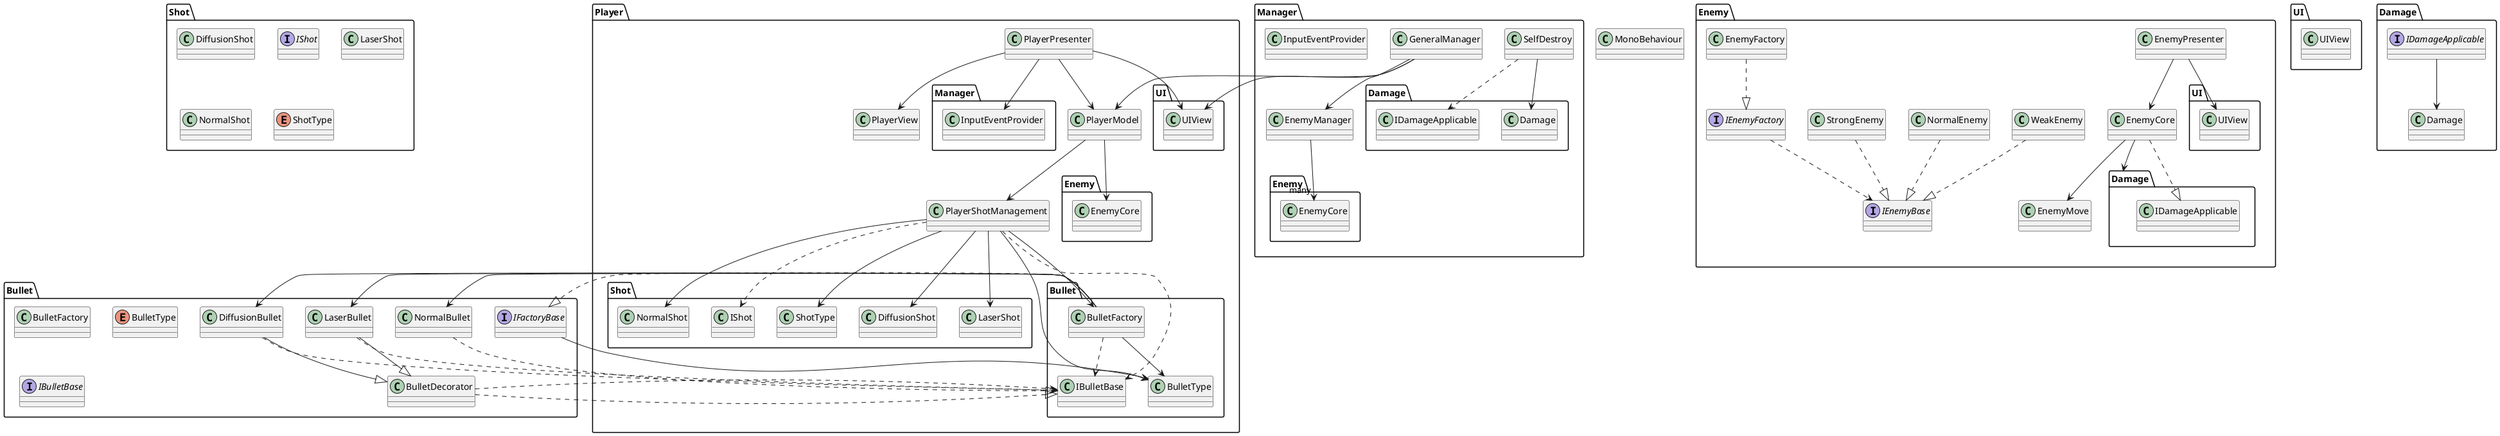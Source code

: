 ﻿@startuml
class MonoBehaviour



namespace Player {
PlayerModel -->PlayerShotManagement
PlayerModel --> Enemy.EnemyCore
PlayerPresenter --> PlayerModel
PlayerPresenter --> PlayerView
PlayerPresenter --> UI.UIView
PlayerShotManagement ..> Shot.IShot
PlayerShotManagement --> Shot.NormalShot
PlayerShotManagement --> Shot.LaserShot
PlayerShotManagement --> Shot.DiffusionShot
PlayerShotManagement --> Bullet.BulletFactory
PlayerShotManagement ..> Bullet.IBulletBase
PlayerShotManagement --> Bullet.BulletType
PlayerShotManagement --> Shot.ShotType
PlayerPresenter --> Manager.InputEventProvider

class PlayerModel
class PlayerPresenter
class PlayerShotManagement
class PlayerView
}
namespace Manager{
EnemyManager --> "many" Enemy.EnemyCore
GeneralManager --> EnemyManager
GeneralManager --> Player.PlayerModel
GeneralManager --> UIView
SelfDestroy --> Damage.Damage
SelfDestroy ..> Damage.IDamageApplicable


class InputEventProvider
class EnemyManager
class GeneralManager
class SelfDestroy 
}

namespace Enemy{
EnemyCore ..|> Damage.IDamageApplicable
EnemyCore --> EnemyMove
EnemyCore --> Damage
EnemyPresenter --> EnemyCore
EnemyPresenter -->UI.UIView
WeakEnemy ..|> IEnemyBase
NormalEnemy ..|> IEnemyBase
StrongEnemy ..|> IEnemyBase
EnemyFactory ..|> IEnemyFactory
IEnemyFactory ..> IEnemyBase

class EnemyCore
class EnemyMove
class EnemyPresenter
interface IEnemyBase
interface IEnemyFactory
class WeakEnemy
class NormalEnemy
class StrongEnemy
class EnemyFactory
}

namespace Shot{
class DiffusionShot
interface IShot
class LaserShot
class NormalShot
enum ShotType
}

namespace Bullet{
BulletDecorator ..|> IBulletBase
BulletDecorator ..> IBulletBase
BulletFactory ..|> IFactoryBase
BulletFactory --> NormalBullet
BulletFactory --> LaserBullet
BulletFactory --> DiffusionBullet
BulletFactory --> BulletType
BulletFactory ..> IBulletBase
DiffusionBullet --|> BulletDecorator
DiffusionBullet ..> IBulletBase
IFactoryBase -->BulletType
LaserBullet --|> BulletDecorator
LaserBullet ..> IBulletBase
NormalBullet ..|> IBulletBase


class BulletDecorator
class BulletFactory
enum BulletType
class DiffusionBullet
interface IBulletBase
interface IFactoryBase
class LaserBullet
class NormalBullet
}

namespace UI{
class UIView
}

namespace Damage{
IDamageApplicable -->Damage

class Damage 
interface IDamageApplicable
}
@enduml